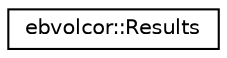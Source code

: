digraph "Graphical Class Hierarchy"
{
  edge [fontname="Helvetica",fontsize="10",labelfontname="Helvetica",labelfontsize="10"];
  node [fontname="Helvetica",fontsize="10",shape=record];
  rankdir="LR";
  Node0 [label="ebvolcor::Results",height=0.2,width=0.4,color="black", fillcolor="white", style="filled",URL="$structebvolcor_1_1Results.html",tooltip="Struct used to collect and output results about a volume correction run. "];
}
